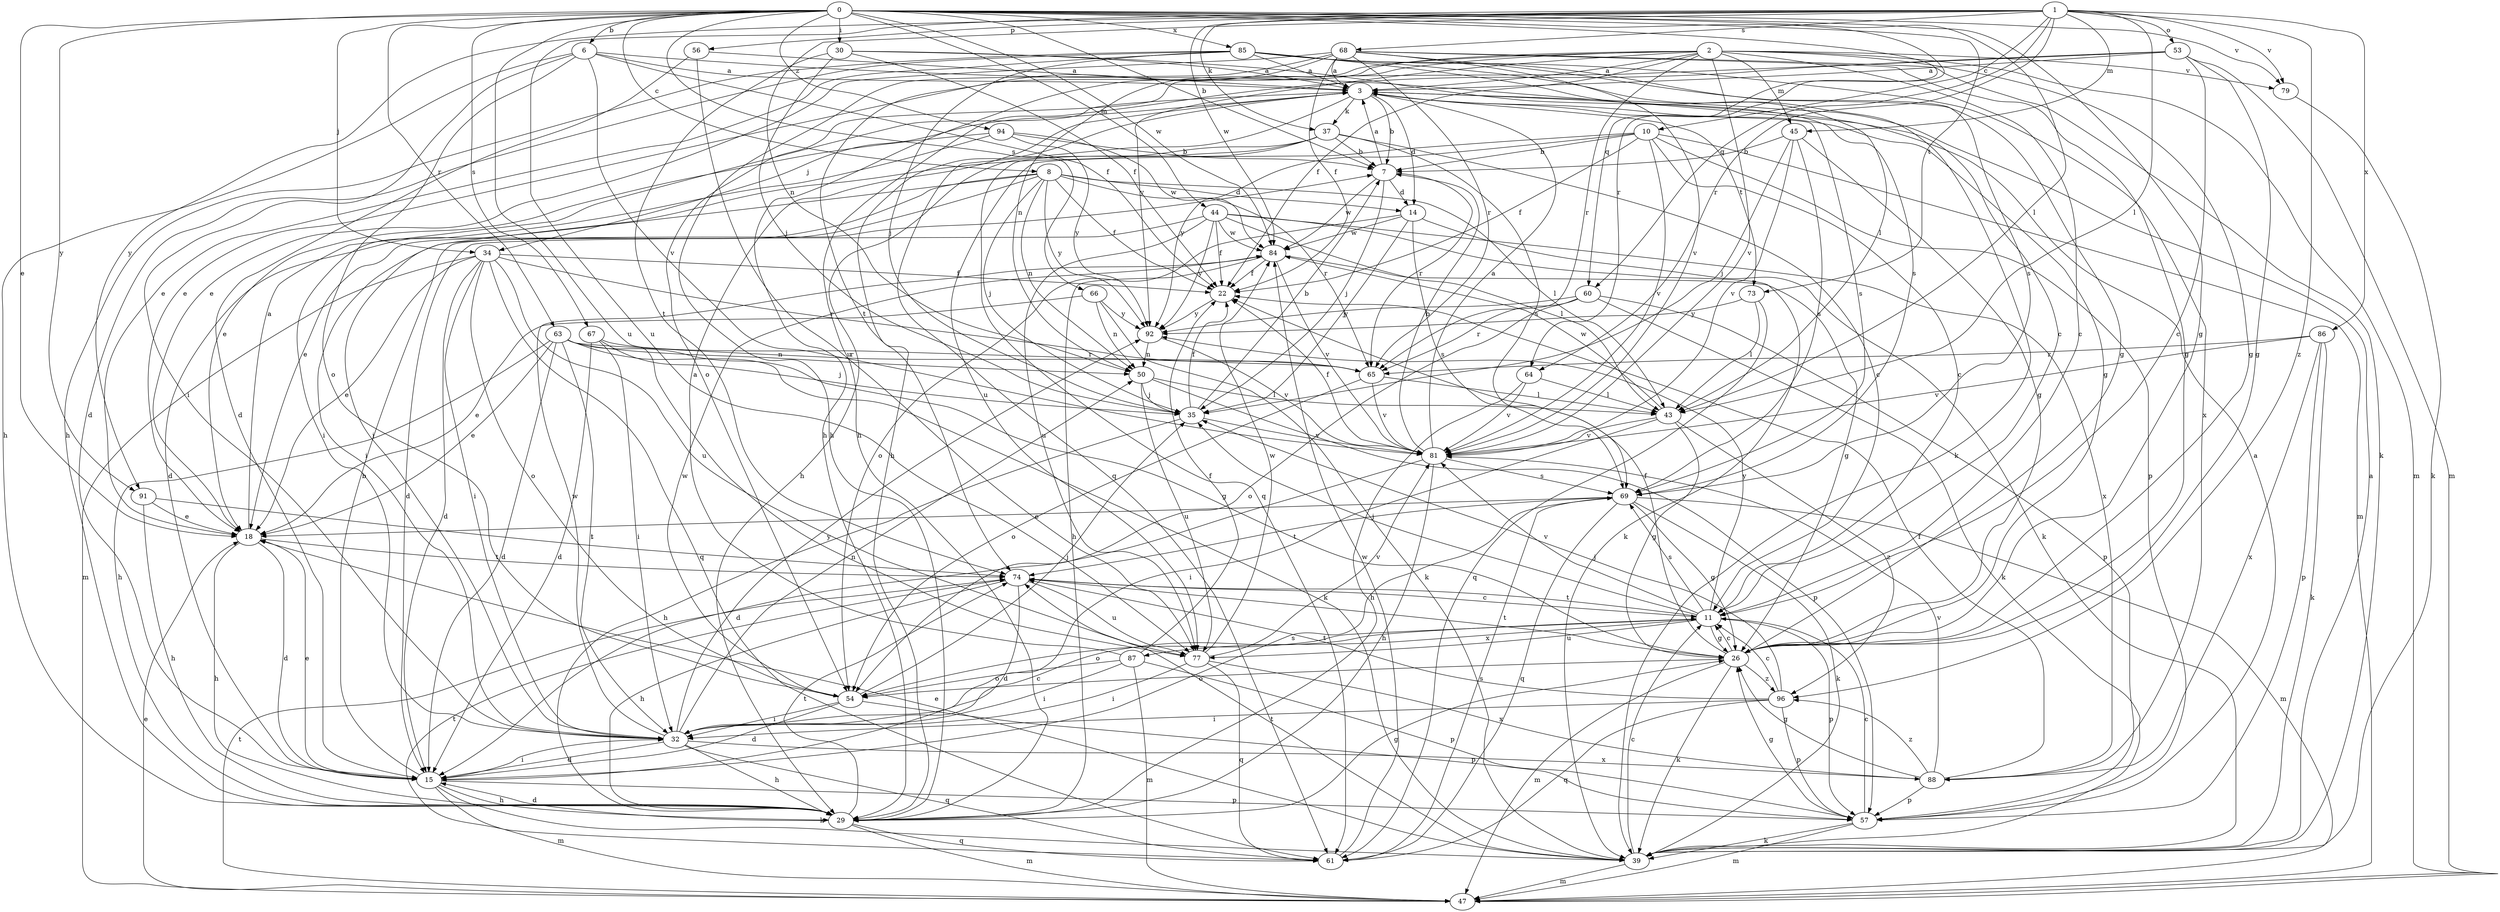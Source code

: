 strict digraph  {
0;
1;
2;
3;
6;
7;
8;
10;
11;
14;
15;
18;
22;
26;
29;
30;
32;
34;
35;
37;
39;
43;
44;
45;
47;
50;
53;
54;
56;
57;
60;
61;
63;
64;
65;
66;
67;
68;
69;
73;
74;
77;
79;
81;
84;
85;
86;
87;
88;
91;
92;
94;
96;
0 -> 6  [label=b];
0 -> 7  [label=b];
0 -> 8  [label=c];
0 -> 18  [label=e];
0 -> 26  [label=g];
0 -> 30  [label=i];
0 -> 34  [label=j];
0 -> 43  [label=l];
0 -> 44  [label=m];
0 -> 60  [label=q];
0 -> 63  [label=r];
0 -> 64  [label=r];
0 -> 66  [label=s];
0 -> 67  [label=s];
0 -> 73  [label=t];
0 -> 77  [label=u];
0 -> 79  [label=v];
0 -> 84  [label=w];
0 -> 85  [label=x];
0 -> 91  [label=y];
0 -> 94  [label=z];
1 -> 10  [label=c];
1 -> 37  [label=k];
1 -> 43  [label=l];
1 -> 45  [label=m];
1 -> 50  [label=n];
1 -> 53  [label=o];
1 -> 56  [label=p];
1 -> 60  [label=q];
1 -> 64  [label=r];
1 -> 68  [label=s];
1 -> 77  [label=u];
1 -> 79  [label=v];
1 -> 84  [label=w];
1 -> 86  [label=x];
1 -> 91  [label=y];
1 -> 96  [label=z];
2 -> 3  [label=a];
2 -> 11  [label=c];
2 -> 18  [label=e];
2 -> 22  [label=f];
2 -> 26  [label=g];
2 -> 29  [label=h];
2 -> 45  [label=m];
2 -> 47  [label=m];
2 -> 50  [label=n];
2 -> 65  [label=r];
2 -> 79  [label=v];
2 -> 81  [label=v];
2 -> 92  [label=y];
3 -> 7  [label=b];
3 -> 14  [label=d];
3 -> 26  [label=g];
3 -> 29  [label=h];
3 -> 34  [label=j];
3 -> 37  [label=k];
3 -> 61  [label=q];
3 -> 69  [label=s];
3 -> 73  [label=t];
6 -> 3  [label=a];
6 -> 11  [label=c];
6 -> 22  [label=f];
6 -> 29  [label=h];
6 -> 32  [label=i];
6 -> 54  [label=o];
6 -> 81  [label=v];
7 -> 3  [label=a];
7 -> 14  [label=d];
7 -> 35  [label=j];
7 -> 65  [label=r];
7 -> 84  [label=w];
8 -> 14  [label=d];
8 -> 15  [label=d];
8 -> 18  [label=e];
8 -> 22  [label=f];
8 -> 32  [label=i];
8 -> 35  [label=j];
8 -> 43  [label=l];
8 -> 50  [label=n];
8 -> 65  [label=r];
8 -> 92  [label=y];
10 -> 7  [label=b];
10 -> 11  [label=c];
10 -> 22  [label=f];
10 -> 47  [label=m];
10 -> 57  [label=p];
10 -> 77  [label=u];
10 -> 81  [label=v];
10 -> 92  [label=y];
11 -> 26  [label=g];
11 -> 35  [label=j];
11 -> 54  [label=o];
11 -> 57  [label=p];
11 -> 69  [label=s];
11 -> 74  [label=t];
11 -> 77  [label=u];
11 -> 81  [label=v];
11 -> 87  [label=x];
11 -> 92  [label=y];
14 -> 35  [label=j];
14 -> 39  [label=k];
14 -> 54  [label=o];
14 -> 69  [label=s];
14 -> 84  [label=w];
15 -> 7  [label=b];
15 -> 18  [label=e];
15 -> 29  [label=h];
15 -> 32  [label=i];
15 -> 39  [label=k];
15 -> 47  [label=m];
15 -> 57  [label=p];
15 -> 69  [label=s];
18 -> 3  [label=a];
18 -> 15  [label=d];
18 -> 29  [label=h];
18 -> 74  [label=t];
22 -> 92  [label=y];
26 -> 11  [label=c];
26 -> 22  [label=f];
26 -> 39  [label=k];
26 -> 47  [label=m];
26 -> 54  [label=o];
26 -> 74  [label=t];
26 -> 96  [label=z];
29 -> 15  [label=d];
29 -> 26  [label=g];
29 -> 47  [label=m];
29 -> 61  [label=q];
29 -> 74  [label=t];
30 -> 3  [label=a];
30 -> 22  [label=f];
30 -> 35  [label=j];
30 -> 69  [label=s];
30 -> 74  [label=t];
32 -> 11  [label=c];
32 -> 15  [label=d];
32 -> 29  [label=h];
32 -> 50  [label=n];
32 -> 61  [label=q];
32 -> 84  [label=w];
32 -> 88  [label=x];
32 -> 92  [label=y];
34 -> 15  [label=d];
34 -> 18  [label=e];
34 -> 22  [label=f];
34 -> 32  [label=i];
34 -> 47  [label=m];
34 -> 54  [label=o];
34 -> 61  [label=q];
34 -> 65  [label=r];
34 -> 77  [label=u];
35 -> 7  [label=b];
35 -> 22  [label=f];
35 -> 29  [label=h];
35 -> 81  [label=v];
37 -> 7  [label=b];
37 -> 11  [label=c];
37 -> 29  [label=h];
37 -> 32  [label=i];
37 -> 61  [label=q];
37 -> 69  [label=s];
39 -> 3  [label=a];
39 -> 11  [label=c];
39 -> 18  [label=e];
39 -> 47  [label=m];
39 -> 74  [label=t];
43 -> 26  [label=g];
43 -> 32  [label=i];
43 -> 81  [label=v];
43 -> 84  [label=w];
43 -> 96  [label=z];
44 -> 15  [label=d];
44 -> 22  [label=f];
44 -> 39  [label=k];
44 -> 43  [label=l];
44 -> 77  [label=u];
44 -> 84  [label=w];
44 -> 88  [label=x];
44 -> 92  [label=y];
45 -> 7  [label=b];
45 -> 26  [label=g];
45 -> 35  [label=j];
45 -> 69  [label=s];
45 -> 81  [label=v];
47 -> 18  [label=e];
47 -> 74  [label=t];
50 -> 35  [label=j];
50 -> 43  [label=l];
50 -> 57  [label=p];
50 -> 77  [label=u];
53 -> 3  [label=a];
53 -> 11  [label=c];
53 -> 26  [label=g];
53 -> 29  [label=h];
53 -> 47  [label=m];
53 -> 54  [label=o];
54 -> 15  [label=d];
54 -> 32  [label=i];
54 -> 35  [label=j];
54 -> 57  [label=p];
54 -> 84  [label=w];
56 -> 3  [label=a];
56 -> 15  [label=d];
56 -> 77  [label=u];
57 -> 3  [label=a];
57 -> 11  [label=c];
57 -> 26  [label=g];
57 -> 39  [label=k];
57 -> 47  [label=m];
60 -> 39  [label=k];
60 -> 54  [label=o];
60 -> 57  [label=p];
60 -> 65  [label=r];
60 -> 92  [label=y];
61 -> 69  [label=s];
61 -> 74  [label=t];
61 -> 84  [label=w];
63 -> 15  [label=d];
63 -> 18  [label=e];
63 -> 26  [label=g];
63 -> 29  [label=h];
63 -> 32  [label=i];
63 -> 39  [label=k];
63 -> 50  [label=n];
63 -> 65  [label=r];
64 -> 29  [label=h];
64 -> 43  [label=l];
64 -> 81  [label=v];
65 -> 43  [label=l];
65 -> 54  [label=o];
65 -> 81  [label=v];
66 -> 18  [label=e];
66 -> 39  [label=k];
66 -> 50  [label=n];
66 -> 92  [label=y];
67 -> 15  [label=d];
67 -> 32  [label=i];
67 -> 35  [label=j];
67 -> 65  [label=r];
68 -> 3  [label=a];
68 -> 18  [label=e];
68 -> 22  [label=f];
68 -> 26  [label=g];
68 -> 29  [label=h];
68 -> 39  [label=k];
68 -> 65  [label=r];
68 -> 69  [label=s];
68 -> 74  [label=t];
68 -> 81  [label=v];
69 -> 18  [label=e];
69 -> 26  [label=g];
69 -> 39  [label=k];
69 -> 47  [label=m];
69 -> 61  [label=q];
69 -> 74  [label=t];
73 -> 43  [label=l];
73 -> 61  [label=q];
73 -> 92  [label=y];
74 -> 11  [label=c];
74 -> 15  [label=d];
74 -> 29  [label=h];
74 -> 77  [label=u];
77 -> 32  [label=i];
77 -> 61  [label=q];
77 -> 81  [label=v];
77 -> 84  [label=w];
77 -> 88  [label=x];
79 -> 39  [label=k];
81 -> 3  [label=a];
81 -> 7  [label=b];
81 -> 15  [label=d];
81 -> 22  [label=f];
81 -> 29  [label=h];
81 -> 69  [label=s];
84 -> 22  [label=f];
84 -> 26  [label=g];
84 -> 29  [label=h];
84 -> 81  [label=v];
85 -> 3  [label=a];
85 -> 15  [label=d];
85 -> 18  [label=e];
85 -> 26  [label=g];
85 -> 29  [label=h];
85 -> 35  [label=j];
85 -> 39  [label=k];
85 -> 43  [label=l];
85 -> 88  [label=x];
86 -> 39  [label=k];
86 -> 57  [label=p];
86 -> 65  [label=r];
86 -> 81  [label=v];
86 -> 88  [label=x];
87 -> 3  [label=a];
87 -> 22  [label=f];
87 -> 32  [label=i];
87 -> 47  [label=m];
87 -> 54  [label=o];
87 -> 57  [label=p];
88 -> 22  [label=f];
88 -> 26  [label=g];
88 -> 57  [label=p];
88 -> 81  [label=v];
88 -> 96  [label=z];
91 -> 18  [label=e];
91 -> 29  [label=h];
91 -> 74  [label=t];
92 -> 50  [label=n];
92 -> 81  [label=v];
94 -> 7  [label=b];
94 -> 18  [label=e];
94 -> 32  [label=i];
94 -> 84  [label=w];
94 -> 92  [label=y];
96 -> 11  [label=c];
96 -> 32  [label=i];
96 -> 35  [label=j];
96 -> 57  [label=p];
96 -> 61  [label=q];
96 -> 74  [label=t];
}
